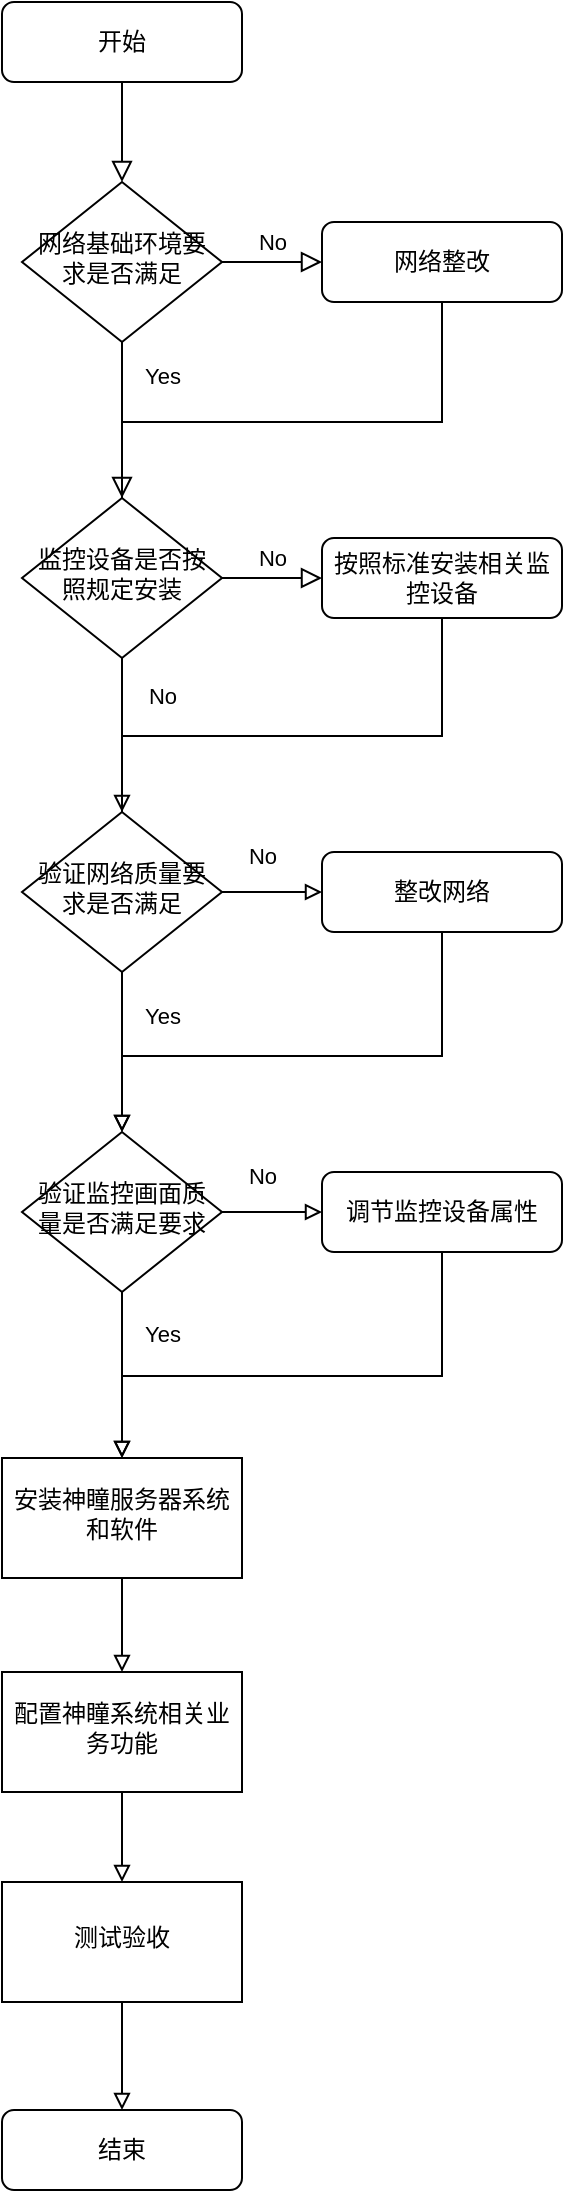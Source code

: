 <mxfile version="14.2.9" type="github">
  <diagram id="C5RBs43oDa-KdzZeNtuy" name="Page-1">
    <mxGraphModel dx="1248" dy="688" grid="1" gridSize="10" guides="1" tooltips="1" connect="1" arrows="1" fold="1" page="1" pageScale="1" pageWidth="827" pageHeight="1169" math="0" shadow="0">
      <root>
        <mxCell id="WIyWlLk6GJQsqaUBKTNV-0" />
        <mxCell id="WIyWlLk6GJQsqaUBKTNV-1" parent="WIyWlLk6GJQsqaUBKTNV-0" />
        <mxCell id="WIyWlLk6GJQsqaUBKTNV-2" value="" style="rounded=0;html=1;jettySize=auto;orthogonalLoop=1;fontSize=11;endArrow=block;endFill=0;endSize=8;strokeWidth=1;shadow=0;labelBackgroundColor=none;edgeStyle=orthogonalEdgeStyle;" parent="WIyWlLk6GJQsqaUBKTNV-1" source="WIyWlLk6GJQsqaUBKTNV-3" target="WIyWlLk6GJQsqaUBKTNV-6" edge="1">
          <mxGeometry relative="1" as="geometry" />
        </mxCell>
        <mxCell id="WIyWlLk6GJQsqaUBKTNV-3" value="开始" style="rounded=1;whiteSpace=wrap;html=1;fontSize=12;glass=0;strokeWidth=1;shadow=0;" parent="WIyWlLk6GJQsqaUBKTNV-1" vertex="1">
          <mxGeometry x="160" y="80" width="120" height="40" as="geometry" />
        </mxCell>
        <mxCell id="WIyWlLk6GJQsqaUBKTNV-4" value="Yes" style="rounded=0;html=1;jettySize=auto;orthogonalLoop=1;fontSize=11;endArrow=block;endFill=0;endSize=8;strokeWidth=1;shadow=0;labelBackgroundColor=none;edgeStyle=orthogonalEdgeStyle;" parent="WIyWlLk6GJQsqaUBKTNV-1" source="WIyWlLk6GJQsqaUBKTNV-6" target="WIyWlLk6GJQsqaUBKTNV-10" edge="1">
          <mxGeometry x="-0.56" y="20" relative="1" as="geometry">
            <mxPoint as="offset" />
          </mxGeometry>
        </mxCell>
        <mxCell id="WIyWlLk6GJQsqaUBKTNV-5" value="No" style="edgeStyle=orthogonalEdgeStyle;rounded=0;html=1;jettySize=auto;orthogonalLoop=1;fontSize=11;endArrow=block;endFill=0;endSize=8;strokeWidth=1;shadow=0;labelBackgroundColor=none;" parent="WIyWlLk6GJQsqaUBKTNV-1" source="WIyWlLk6GJQsqaUBKTNV-6" target="WIyWlLk6GJQsqaUBKTNV-7" edge="1">
          <mxGeometry y="10" relative="1" as="geometry">
            <mxPoint as="offset" />
          </mxGeometry>
        </mxCell>
        <mxCell id="WIyWlLk6GJQsqaUBKTNV-6" value="网络基础环境要求是否满足" style="rhombus;whiteSpace=wrap;html=1;shadow=0;fontFamily=Helvetica;fontSize=12;align=center;strokeWidth=1;spacing=6;spacingTop=-4;" parent="WIyWlLk6GJQsqaUBKTNV-1" vertex="1">
          <mxGeometry x="170" y="170" width="100" height="80" as="geometry" />
        </mxCell>
        <mxCell id="-V6U_Gd9zO2M2rGfyruy-1" style="edgeStyle=orthogonalEdgeStyle;rounded=0;orthogonalLoop=1;jettySize=auto;html=1;endArrow=block;endFill=0;" parent="WIyWlLk6GJQsqaUBKTNV-1" source="WIyWlLk6GJQsqaUBKTNV-7" edge="1">
          <mxGeometry relative="1" as="geometry">
            <mxPoint x="220" y="340" as="targetPoint" />
            <Array as="points">
              <mxPoint x="380" y="290" />
              <mxPoint x="220" y="290" />
            </Array>
          </mxGeometry>
        </mxCell>
        <mxCell id="WIyWlLk6GJQsqaUBKTNV-7" value="网络整改" style="rounded=1;whiteSpace=wrap;html=1;fontSize=12;glass=0;strokeWidth=1;shadow=0;" parent="WIyWlLk6GJQsqaUBKTNV-1" vertex="1">
          <mxGeometry x="320" y="190" width="120" height="40" as="geometry" />
        </mxCell>
        <mxCell id="WIyWlLk6GJQsqaUBKTNV-9" value="No" style="edgeStyle=orthogonalEdgeStyle;rounded=0;html=1;jettySize=auto;orthogonalLoop=1;fontSize=11;endArrow=block;endFill=0;endSize=8;strokeWidth=1;shadow=0;labelBackgroundColor=none;" parent="WIyWlLk6GJQsqaUBKTNV-1" source="WIyWlLk6GJQsqaUBKTNV-10" target="WIyWlLk6GJQsqaUBKTNV-12" edge="1">
          <mxGeometry y="10" relative="1" as="geometry">
            <mxPoint as="offset" />
          </mxGeometry>
        </mxCell>
        <mxCell id="-V6U_Gd9zO2M2rGfyruy-4" value="No" style="edgeStyle=orthogonalEdgeStyle;rounded=0;orthogonalLoop=1;jettySize=auto;html=1;endArrow=block;endFill=0;" parent="WIyWlLk6GJQsqaUBKTNV-1" source="WIyWlLk6GJQsqaUBKTNV-10" target="-V6U_Gd9zO2M2rGfyruy-3" edge="1">
          <mxGeometry x="-0.519" y="20" relative="1" as="geometry">
            <mxPoint as="offset" />
          </mxGeometry>
        </mxCell>
        <mxCell id="WIyWlLk6GJQsqaUBKTNV-10" value="监控设备是否按照规定安装" style="rhombus;whiteSpace=wrap;html=1;shadow=0;fontFamily=Helvetica;fontSize=12;align=center;strokeWidth=1;spacing=6;spacingTop=-4;" parent="WIyWlLk6GJQsqaUBKTNV-1" vertex="1">
          <mxGeometry x="170" y="328" width="100" height="80" as="geometry" />
        </mxCell>
        <mxCell id="-V6U_Gd9zO2M2rGfyruy-5" style="edgeStyle=orthogonalEdgeStyle;rounded=0;orthogonalLoop=1;jettySize=auto;html=1;endArrow=block;endFill=0;" parent="WIyWlLk6GJQsqaUBKTNV-1" source="WIyWlLk6GJQsqaUBKTNV-12" edge="1">
          <mxGeometry relative="1" as="geometry">
            <mxPoint x="220" y="497" as="targetPoint" />
            <Array as="points">
              <mxPoint x="380" y="447" />
              <mxPoint x="220" y="447" />
            </Array>
          </mxGeometry>
        </mxCell>
        <mxCell id="WIyWlLk6GJQsqaUBKTNV-12" value="按照标准安装相关监控设备" style="rounded=1;whiteSpace=wrap;html=1;fontSize=12;glass=0;strokeWidth=1;shadow=0;" parent="WIyWlLk6GJQsqaUBKTNV-1" vertex="1">
          <mxGeometry x="320" y="348" width="120" height="40" as="geometry" />
        </mxCell>
        <mxCell id="-V6U_Gd9zO2M2rGfyruy-9" value="No" style="edgeStyle=orthogonalEdgeStyle;rounded=0;orthogonalLoop=1;jettySize=auto;html=1;endArrow=block;endFill=0;" parent="WIyWlLk6GJQsqaUBKTNV-1" source="-V6U_Gd9zO2M2rGfyruy-3" target="-V6U_Gd9zO2M2rGfyruy-8" edge="1">
          <mxGeometry x="-0.2" y="18" relative="1" as="geometry">
            <mxPoint as="offset" />
          </mxGeometry>
        </mxCell>
        <mxCell id="-V6U_Gd9zO2M2rGfyruy-11" value="" style="edgeStyle=orthogonalEdgeStyle;rounded=0;orthogonalLoop=1;jettySize=auto;html=1;endArrow=block;endFill=0;" parent="WIyWlLk6GJQsqaUBKTNV-1" source="-V6U_Gd9zO2M2rGfyruy-3" target="-V6U_Gd9zO2M2rGfyruy-10" edge="1">
          <mxGeometry relative="1" as="geometry" />
        </mxCell>
        <mxCell id="-V6U_Gd9zO2M2rGfyruy-12" value="Yes" style="edgeLabel;html=1;align=center;verticalAlign=middle;resizable=0;points=[];" parent="-V6U_Gd9zO2M2rGfyruy-11" vertex="1" connectable="0">
          <mxGeometry x="-0.295" relative="1" as="geometry">
            <mxPoint x="20" y="-6" as="offset" />
          </mxGeometry>
        </mxCell>
        <mxCell id="-V6U_Gd9zO2M2rGfyruy-3" value="验证网络质量要求是否满足" style="rhombus;whiteSpace=wrap;html=1;shadow=0;fontFamily=Helvetica;fontSize=12;align=center;strokeWidth=1;spacing=6;spacingTop=-4;" parent="WIyWlLk6GJQsqaUBKTNV-1" vertex="1">
          <mxGeometry x="170" y="485" width="100" height="80" as="geometry" />
        </mxCell>
        <mxCell id="-V6U_Gd9zO2M2rGfyruy-13" style="edgeStyle=orthogonalEdgeStyle;rounded=0;orthogonalLoop=1;jettySize=auto;html=1;entryX=0.5;entryY=0;entryDx=0;entryDy=0;endArrow=block;endFill=0;" parent="WIyWlLk6GJQsqaUBKTNV-1" source="-V6U_Gd9zO2M2rGfyruy-8" target="-V6U_Gd9zO2M2rGfyruy-10" edge="1">
          <mxGeometry relative="1" as="geometry">
            <Array as="points">
              <mxPoint x="380" y="607" />
              <mxPoint x="220" y="607" />
            </Array>
          </mxGeometry>
        </mxCell>
        <mxCell id="-V6U_Gd9zO2M2rGfyruy-8" value="整改网络" style="rounded=1;whiteSpace=wrap;html=1;fontSize=12;glass=0;strokeWidth=1;shadow=0;" parent="WIyWlLk6GJQsqaUBKTNV-1" vertex="1">
          <mxGeometry x="320" y="505" width="120" height="40" as="geometry" />
        </mxCell>
        <mxCell id="-V6U_Gd9zO2M2rGfyruy-15" value="No" style="edgeStyle=orthogonalEdgeStyle;rounded=0;orthogonalLoop=1;jettySize=auto;html=1;endArrow=block;endFill=0;" parent="WIyWlLk6GJQsqaUBKTNV-1" source="-V6U_Gd9zO2M2rGfyruy-10" target="-V6U_Gd9zO2M2rGfyruy-14" edge="1">
          <mxGeometry x="-0.2" y="18" relative="1" as="geometry">
            <mxPoint as="offset" />
          </mxGeometry>
        </mxCell>
        <mxCell id="-V6U_Gd9zO2M2rGfyruy-17" value="Yes" style="edgeStyle=orthogonalEdgeStyle;rounded=0;orthogonalLoop=1;jettySize=auto;html=1;endArrow=block;endFill=0;" parent="WIyWlLk6GJQsqaUBKTNV-1" source="-V6U_Gd9zO2M2rGfyruy-10" target="-V6U_Gd9zO2M2rGfyruy-16" edge="1">
          <mxGeometry x="-0.511" y="20" relative="1" as="geometry">
            <mxPoint as="offset" />
          </mxGeometry>
        </mxCell>
        <mxCell id="-V6U_Gd9zO2M2rGfyruy-10" value="验证监控画面质量是否满足要求" style="rhombus;whiteSpace=wrap;html=1;shadow=0;fontFamily=Helvetica;fontSize=12;align=center;strokeWidth=1;spacing=6;spacingTop=-4;" parent="WIyWlLk6GJQsqaUBKTNV-1" vertex="1">
          <mxGeometry x="170" y="645" width="100" height="80" as="geometry" />
        </mxCell>
        <mxCell id="-V6U_Gd9zO2M2rGfyruy-30" style="edgeStyle=orthogonalEdgeStyle;rounded=0;orthogonalLoop=1;jettySize=auto;html=1;endArrow=block;endFill=0;" parent="WIyWlLk6GJQsqaUBKTNV-1" source="-V6U_Gd9zO2M2rGfyruy-14" target="-V6U_Gd9zO2M2rGfyruy-16" edge="1">
          <mxGeometry relative="1" as="geometry">
            <Array as="points">
              <mxPoint x="380" y="767" />
              <mxPoint x="220" y="767" />
            </Array>
          </mxGeometry>
        </mxCell>
        <mxCell id="-V6U_Gd9zO2M2rGfyruy-14" value="调节监控设备属性" style="rounded=1;whiteSpace=wrap;html=1;fontSize=12;glass=0;strokeWidth=1;shadow=0;" parent="WIyWlLk6GJQsqaUBKTNV-1" vertex="1">
          <mxGeometry x="320" y="665" width="120" height="40" as="geometry" />
        </mxCell>
        <mxCell id="-V6U_Gd9zO2M2rGfyruy-19" value="" style="edgeStyle=orthogonalEdgeStyle;rounded=0;orthogonalLoop=1;jettySize=auto;html=1;endArrow=block;endFill=0;" parent="WIyWlLk6GJQsqaUBKTNV-1" source="-V6U_Gd9zO2M2rGfyruy-16" target="-V6U_Gd9zO2M2rGfyruy-18" edge="1">
          <mxGeometry relative="1" as="geometry" />
        </mxCell>
        <mxCell id="-V6U_Gd9zO2M2rGfyruy-16" value="安装神瞳服务器系统和软件" style="whiteSpace=wrap;html=1;shadow=0;strokeWidth=1;spacing=6;spacingTop=-4;" parent="WIyWlLk6GJQsqaUBKTNV-1" vertex="1">
          <mxGeometry x="160" y="808" width="120" height="60" as="geometry" />
        </mxCell>
        <mxCell id="-V6U_Gd9zO2M2rGfyruy-28" value="" style="edgeStyle=orthogonalEdgeStyle;rounded=0;orthogonalLoop=1;jettySize=auto;html=1;endArrow=block;endFill=0;" parent="WIyWlLk6GJQsqaUBKTNV-1" source="-V6U_Gd9zO2M2rGfyruy-18" target="-V6U_Gd9zO2M2rGfyruy-27" edge="1">
          <mxGeometry relative="1" as="geometry" />
        </mxCell>
        <mxCell id="-V6U_Gd9zO2M2rGfyruy-18" value="配置神瞳系统相关业务功能" style="whiteSpace=wrap;html=1;shadow=0;strokeWidth=1;spacing=6;spacingTop=-4;" parent="WIyWlLk6GJQsqaUBKTNV-1" vertex="1">
          <mxGeometry x="160" y="915" width="120" height="60" as="geometry" />
        </mxCell>
        <mxCell id="-V6U_Gd9zO2M2rGfyruy-22" value="结束" style="rounded=1;whiteSpace=wrap;html=1;fontSize=12;glass=0;strokeWidth=1;shadow=0;" parent="WIyWlLk6GJQsqaUBKTNV-1" vertex="1">
          <mxGeometry x="160" y="1134" width="120" height="40" as="geometry" />
        </mxCell>
        <mxCell id="-V6U_Gd9zO2M2rGfyruy-29" value="" style="edgeStyle=orthogonalEdgeStyle;rounded=0;orthogonalLoop=1;jettySize=auto;html=1;endArrow=block;endFill=0;" parent="WIyWlLk6GJQsqaUBKTNV-1" source="-V6U_Gd9zO2M2rGfyruy-27" target="-V6U_Gd9zO2M2rGfyruy-22" edge="1">
          <mxGeometry relative="1" as="geometry" />
        </mxCell>
        <mxCell id="-V6U_Gd9zO2M2rGfyruy-27" value="测试验收" style="whiteSpace=wrap;html=1;shadow=0;strokeWidth=1;spacing=6;spacingTop=-4;" parent="WIyWlLk6GJQsqaUBKTNV-1" vertex="1">
          <mxGeometry x="160" y="1020" width="120" height="60" as="geometry" />
        </mxCell>
      </root>
    </mxGraphModel>
  </diagram>
</mxfile>

